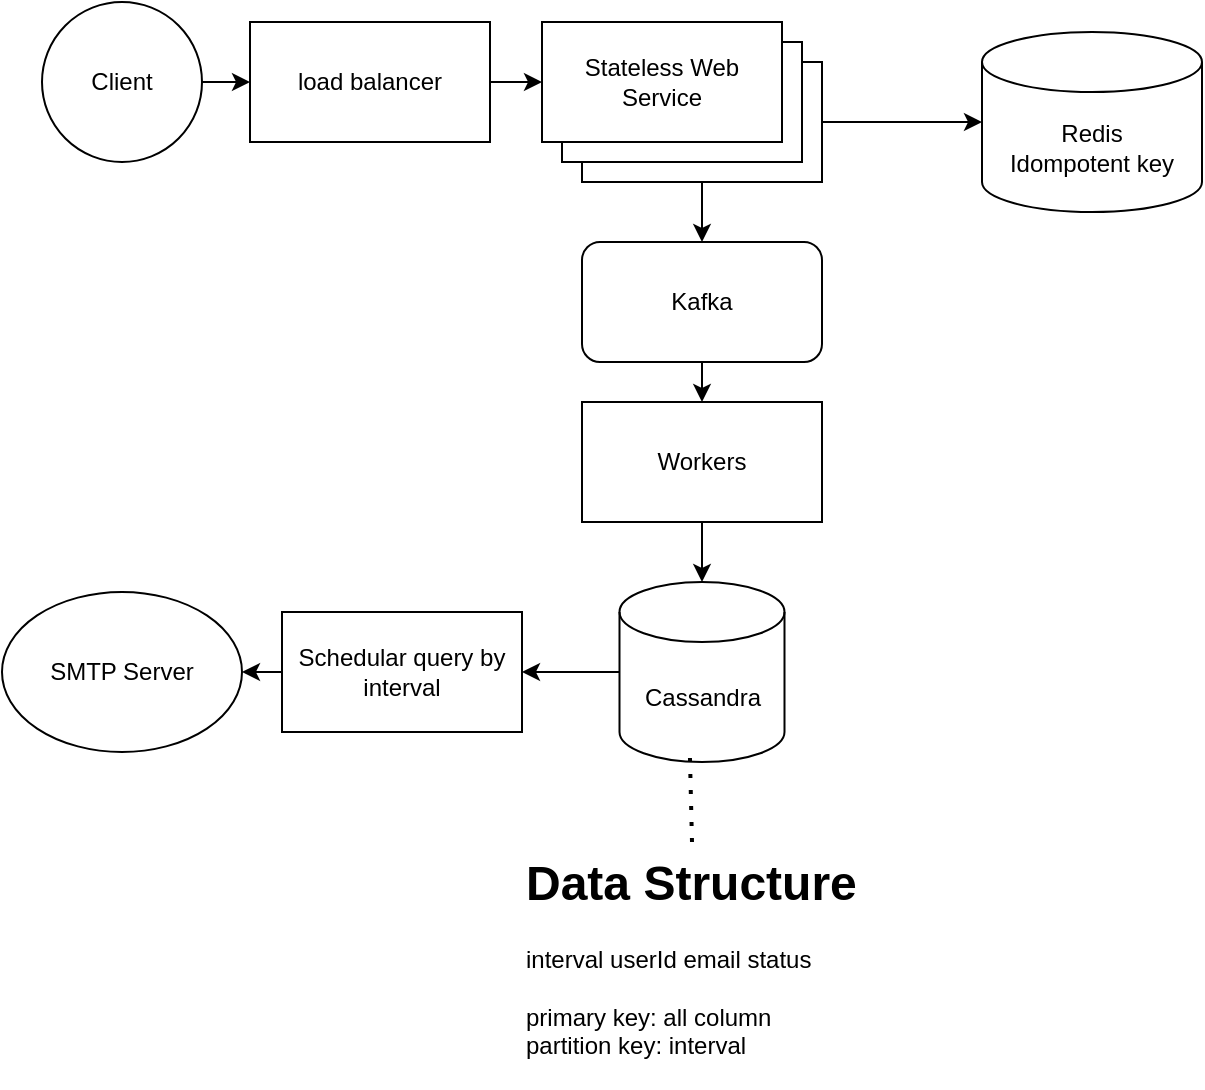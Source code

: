 <mxfile version="26.2.14">
  <diagram name="第 1 页" id="nglEDgbYlYp2V_s8b6Eq">
    <mxGraphModel dx="1426" dy="743" grid="1" gridSize="10" guides="1" tooltips="1" connect="1" arrows="1" fold="1" page="1" pageScale="1" pageWidth="827" pageHeight="1169" math="0" shadow="0">
      <root>
        <mxCell id="0" />
        <mxCell id="1" parent="0" />
        <mxCell id="6ZbVerckbxmWRG965Xrm-1" value="Client" style="ellipse;whiteSpace=wrap;html=1;aspect=fixed;" parent="1" vertex="1">
          <mxGeometry x="190" y="120" width="80" height="80" as="geometry" />
        </mxCell>
        <mxCell id="6ZbVerckbxmWRG965Xrm-4" value="" style="endArrow=classic;html=1;rounded=0;exitX=0.5;exitY=1;exitDx=0;exitDy=0;entryX=0.5;entryY=0;entryDx=0;entryDy=0;" parent="1" source="6ZbVerckbxmWRG965Xrm-6" target="MlGHagx-8NNRDpDtTUfA-1" edge="1">
          <mxGeometry width="50" height="50" relative="1" as="geometry">
            <mxPoint x="714" y="182.5" as="sourcePoint" />
            <mxPoint x="690" y="165" as="targetPoint" />
          </mxGeometry>
        </mxCell>
        <mxCell id="6ZbVerckbxmWRG965Xrm-7" value="" style="group" parent="1" vertex="1" connectable="0">
          <mxGeometry x="440" y="130" width="140" height="80" as="geometry" />
        </mxCell>
        <mxCell id="6ZbVerckbxmWRG965Xrm-6" value="" style="rounded=0;whiteSpace=wrap;html=1;" parent="6ZbVerckbxmWRG965Xrm-7" vertex="1">
          <mxGeometry x="20" y="20" width="120" height="60" as="geometry" />
        </mxCell>
        <mxCell id="6ZbVerckbxmWRG965Xrm-5" value="" style="rounded=0;whiteSpace=wrap;html=1;" parent="6ZbVerckbxmWRG965Xrm-7" vertex="1">
          <mxGeometry x="10" y="10" width="120" height="60" as="geometry" />
        </mxCell>
        <mxCell id="6ZbVerckbxmWRG965Xrm-3" value="Stateless Web Service" style="rounded=0;whiteSpace=wrap;html=1;" parent="6ZbVerckbxmWRG965Xrm-7" vertex="1">
          <mxGeometry width="120" height="60" as="geometry" />
        </mxCell>
        <mxCell id="6ZbVerckbxmWRG965Xrm-8" value="load balancer" style="rounded=0;whiteSpace=wrap;html=1;" parent="1" vertex="1">
          <mxGeometry x="294" y="130" width="120" height="60" as="geometry" />
        </mxCell>
        <mxCell id="6ZbVerckbxmWRG965Xrm-9" value="" style="edgeStyle=none;orthogonalLoop=1;jettySize=auto;html=1;rounded=0;exitX=1;exitY=0.5;exitDx=0;exitDy=0;entryX=0;entryY=0.5;entryDx=0;entryDy=0;" parent="1" source="6ZbVerckbxmWRG965Xrm-1" target="6ZbVerckbxmWRG965Xrm-8" edge="1">
          <mxGeometry width="100" relative="1" as="geometry">
            <mxPoint x="200" y="360" as="sourcePoint" />
            <mxPoint x="300" y="360" as="targetPoint" />
            <Array as="points" />
          </mxGeometry>
        </mxCell>
        <mxCell id="6ZbVerckbxmWRG965Xrm-10" value="" style="edgeStyle=none;orthogonalLoop=1;jettySize=auto;html=1;rounded=0;exitX=1;exitY=0.5;exitDx=0;exitDy=0;entryX=0;entryY=0.5;entryDx=0;entryDy=0;" parent="1" source="6ZbVerckbxmWRG965Xrm-8" target="6ZbVerckbxmWRG965Xrm-3" edge="1">
          <mxGeometry width="100" relative="1" as="geometry">
            <mxPoint x="370" y="210" as="sourcePoint" />
            <mxPoint x="440" y="240" as="targetPoint" />
            <Array as="points" />
          </mxGeometry>
        </mxCell>
        <mxCell id="MlGHagx-8NNRDpDtTUfA-1" value="Kafka" style="rounded=1;whiteSpace=wrap;html=1;" parent="1" vertex="1">
          <mxGeometry x="460" y="240" width="120" height="60" as="geometry" />
        </mxCell>
        <mxCell id="MlGHagx-8NNRDpDtTUfA-2" value="Workers" style="whiteSpace=wrap;html=1;" parent="1" vertex="1">
          <mxGeometry x="460" y="320" width="120" height="60" as="geometry" />
        </mxCell>
        <mxCell id="MlGHagx-8NNRDpDtTUfA-3" value="" style="edgeStyle=none;orthogonalLoop=1;jettySize=auto;html=1;rounded=0;exitX=0.5;exitY=1;exitDx=0;exitDy=0;entryX=0.5;entryY=0;entryDx=0;entryDy=0;" parent="1" source="MlGHagx-8NNRDpDtTUfA-1" target="MlGHagx-8NNRDpDtTUfA-2" edge="1">
          <mxGeometry width="100" relative="1" as="geometry">
            <mxPoint x="260" y="440" as="sourcePoint" />
            <mxPoint x="360" y="440" as="targetPoint" />
            <Array as="points" />
          </mxGeometry>
        </mxCell>
        <mxCell id="MlGHagx-8NNRDpDtTUfA-4" value="Cassandra" style="shape=cylinder3;whiteSpace=wrap;html=1;boundedLbl=1;backgroundOutline=1;size=15;" parent="1" vertex="1">
          <mxGeometry x="478.75" y="410" width="82.5" height="90" as="geometry" />
        </mxCell>
        <mxCell id="MlGHagx-8NNRDpDtTUfA-5" value="" style="edgeStyle=none;orthogonalLoop=1;jettySize=auto;html=1;rounded=0;exitX=0.5;exitY=1;exitDx=0;exitDy=0;entryX=0.5;entryY=0;entryDx=0;entryDy=0;entryPerimeter=0;" parent="1" source="MlGHagx-8NNRDpDtTUfA-2" target="MlGHagx-8NNRDpDtTUfA-4" edge="1">
          <mxGeometry width="100" relative="1" as="geometry">
            <mxPoint x="660" y="430" as="sourcePoint" />
            <mxPoint x="760" y="430" as="targetPoint" />
            <Array as="points" />
          </mxGeometry>
        </mxCell>
        <mxCell id="MlGHagx-8NNRDpDtTUfA-7" value="SMTP Server" style="ellipse;whiteSpace=wrap;html=1;" parent="1" vertex="1">
          <mxGeometry x="170" y="415" width="120" height="80" as="geometry" />
        </mxCell>
        <mxCell id="MlGHagx-8NNRDpDtTUfA-8" value="Schedular query by interval" style="rounded=0;whiteSpace=wrap;html=1;" parent="1" vertex="1">
          <mxGeometry x="310" y="425" width="120" height="60" as="geometry" />
        </mxCell>
        <mxCell id="MlGHagx-8NNRDpDtTUfA-9" value="" style="edgeStyle=none;orthogonalLoop=1;jettySize=auto;html=1;rounded=0;exitX=0;exitY=0.5;exitDx=0;exitDy=0;exitPerimeter=0;entryX=1;entryY=0.5;entryDx=0;entryDy=0;" parent="1" source="MlGHagx-8NNRDpDtTUfA-4" target="MlGHagx-8NNRDpDtTUfA-8" edge="1">
          <mxGeometry width="100" relative="1" as="geometry">
            <mxPoint x="410" y="600" as="sourcePoint" />
            <mxPoint x="510" y="600" as="targetPoint" />
            <Array as="points" />
          </mxGeometry>
        </mxCell>
        <mxCell id="MlGHagx-8NNRDpDtTUfA-10" value="" style="edgeStyle=none;orthogonalLoop=1;jettySize=auto;html=1;rounded=0;exitX=0;exitY=0.5;exitDx=0;exitDy=0;entryX=1;entryY=0.5;entryDx=0;entryDy=0;" parent="1" source="MlGHagx-8NNRDpDtTUfA-8" target="MlGHagx-8NNRDpDtTUfA-7" edge="1">
          <mxGeometry width="100" relative="1" as="geometry">
            <mxPoint x="320" y="560" as="sourcePoint" />
            <mxPoint x="420" y="560" as="targetPoint" />
            <Array as="points" />
          </mxGeometry>
        </mxCell>
        <mxCell id="MlGHagx-8NNRDpDtTUfA-11" value="" style="endArrow=none;dashed=1;html=1;dashPattern=1 3;strokeWidth=2;rounded=0;exitX=0.427;exitY=0.978;exitDx=0;exitDy=0;exitPerimeter=0;entryX=0.5;entryY=0;entryDx=0;entryDy=0;" parent="1" source="MlGHagx-8NNRDpDtTUfA-4" target="MlGHagx-8NNRDpDtTUfA-34" edge="1">
          <mxGeometry width="50" height="50" relative="1" as="geometry">
            <mxPoint x="620" y="585" as="sourcePoint" />
            <mxPoint x="520" y="540" as="targetPoint" />
          </mxGeometry>
        </mxCell>
        <mxCell id="MlGHagx-8NNRDpDtTUfA-14" value="" style="edgeStyle=none;orthogonalLoop=1;jettySize=auto;html=1;rounded=0;exitX=1;exitY=0.5;exitDx=0;exitDy=0;entryX=0;entryY=0.5;entryDx=0;entryDy=0;entryPerimeter=0;" parent="1" source="6ZbVerckbxmWRG965Xrm-6" target="MlGHagx-8NNRDpDtTUfA-35" edge="1">
          <mxGeometry width="100" relative="1" as="geometry">
            <mxPoint x="650" y="350" as="sourcePoint" />
            <mxPoint x="640" y="180" as="targetPoint" />
            <Array as="points" />
          </mxGeometry>
        </mxCell>
        <mxCell id="MlGHagx-8NNRDpDtTUfA-34" value="&lt;h1 style=&quot;margin-top: 0px;&quot;&gt;Data Structure&lt;/h1&gt;&lt;div&gt;interval userId email status&lt;/div&gt;&lt;div&gt;&lt;br&gt;&lt;/div&gt;&lt;div&gt;primary key: all column&lt;/div&gt;&lt;div&gt;partition key: interval&lt;br&gt;&lt;/div&gt;" style="text;html=1;whiteSpace=wrap;overflow=hidden;rounded=0;" parent="1" vertex="1">
          <mxGeometry x="430" y="540" width="170" height="120" as="geometry" />
        </mxCell>
        <mxCell id="MlGHagx-8NNRDpDtTUfA-35" value="Redis&lt;div&gt;Idompotent key&lt;/div&gt;" style="shape=cylinder3;whiteSpace=wrap;html=1;boundedLbl=1;backgroundOutline=1;size=15;" parent="1" vertex="1">
          <mxGeometry x="660" y="135" width="110" height="90" as="geometry" />
        </mxCell>
      </root>
    </mxGraphModel>
  </diagram>
</mxfile>
